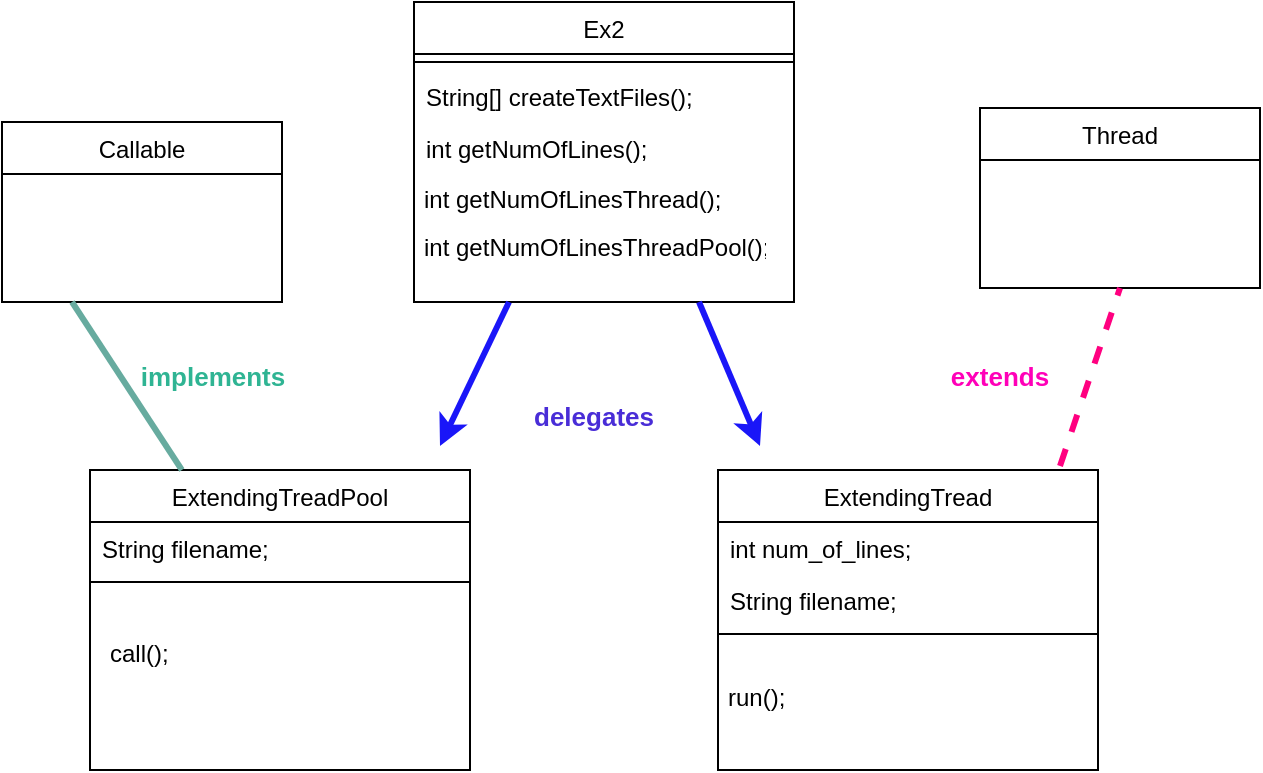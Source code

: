 <mxfile version="20.7.4" type="github">
  <diagram id="C5RBs43oDa-KdzZeNtuy" name="Page-1">
    <mxGraphModel dx="1397" dy="764" grid="1" gridSize="10" guides="1" tooltips="1" connect="1" arrows="1" fold="1" page="1" pageScale="1" pageWidth="827" pageHeight="1169" math="0" shadow="0">
      <root>
        <mxCell id="WIyWlLk6GJQsqaUBKTNV-0" />
        <mxCell id="WIyWlLk6GJQsqaUBKTNV-1" parent="WIyWlLk6GJQsqaUBKTNV-0" />
        <mxCell id="zkfFHV4jXpPFQw0GAbJ--17" value="Ex2" style="swimlane;fontStyle=0;align=center;verticalAlign=top;childLayout=stackLayout;horizontal=1;startSize=26;horizontalStack=0;resizeParent=1;resizeLast=0;collapsible=1;marginBottom=0;rounded=0;shadow=0;strokeWidth=1;" parent="WIyWlLk6GJQsqaUBKTNV-1" vertex="1">
          <mxGeometry x="327" y="158" width="190" height="150" as="geometry">
            <mxRectangle x="550" y="140" width="160" height="26" as="alternateBounds" />
          </mxGeometry>
        </mxCell>
        <mxCell id="zkfFHV4jXpPFQw0GAbJ--23" value="" style="line;html=1;strokeWidth=1;align=left;verticalAlign=middle;spacingTop=-1;spacingLeft=3;spacingRight=3;rotatable=0;labelPosition=right;points=[];portConstraint=eastwest;" parent="zkfFHV4jXpPFQw0GAbJ--17" vertex="1">
          <mxGeometry y="26" width="190" height="8" as="geometry" />
        </mxCell>
        <mxCell id="zkfFHV4jXpPFQw0GAbJ--24" value="String[] createTextFiles();&#xa;" style="text;align=left;verticalAlign=top;spacingLeft=4;spacingRight=4;overflow=hidden;rotatable=0;points=[[0,0.5],[1,0.5]];portConstraint=eastwest;" parent="zkfFHV4jXpPFQw0GAbJ--17" vertex="1">
          <mxGeometry y="34" width="190" height="26" as="geometry" />
        </mxCell>
        <mxCell id="zkfFHV4jXpPFQw0GAbJ--25" value="int getNumOfLines();" style="text;align=left;verticalAlign=top;spacingLeft=4;spacingRight=4;overflow=hidden;rotatable=0;points=[[0,0.5],[1,0.5]];portConstraint=eastwest;" parent="zkfFHV4jXpPFQw0GAbJ--17" vertex="1">
          <mxGeometry y="60" width="190" height="26" as="geometry" />
        </mxCell>
        <mxCell id="l6jbYOwdFvzlGcIxhE_--4" value="int getNumOfLinesThread();" style="text;align=left;verticalAlign=top;spacingLeft=4;spacingRight=4;overflow=hidden;rotatable=0;points=[[0,0.5],[1,0.5]];portConstraint=eastwest;" vertex="1" parent="WIyWlLk6GJQsqaUBKTNV-1">
          <mxGeometry x="326" y="243" width="160" height="26" as="geometry" />
        </mxCell>
        <mxCell id="l6jbYOwdFvzlGcIxhE_--5" value="int getNumOfLinesThreadPool();" style="text;align=left;verticalAlign=top;spacingLeft=4;spacingRight=4;overflow=hidden;rotatable=0;points=[[0,0.5],[1,0.5]];portConstraint=eastwest;" vertex="1" parent="WIyWlLk6GJQsqaUBKTNV-1">
          <mxGeometry x="326" y="267" width="182" height="26" as="geometry" />
        </mxCell>
        <mxCell id="l6jbYOwdFvzlGcIxhE_--7" value="" style="endArrow=classic;html=1;rounded=0;exitX=0.75;exitY=1;exitDx=0;exitDy=0;strokeColor=#1a16f8;strokeWidth=3;" edge="1" parent="WIyWlLk6GJQsqaUBKTNV-1" source="zkfFHV4jXpPFQw0GAbJ--17">
          <mxGeometry width="50" height="50" relative="1" as="geometry">
            <mxPoint x="420" y="350" as="sourcePoint" />
            <mxPoint x="500" y="380" as="targetPoint" />
          </mxGeometry>
        </mxCell>
        <mxCell id="l6jbYOwdFvzlGcIxhE_--8" value="" style="endArrow=classic;html=1;rounded=0;exitX=0.25;exitY=1;exitDx=0;exitDy=0;strokeColor=#1a16f8;strokeWidth=3;" edge="1" parent="WIyWlLk6GJQsqaUBKTNV-1" source="zkfFHV4jXpPFQw0GAbJ--17">
          <mxGeometry width="50" height="50" relative="1" as="geometry">
            <mxPoint x="337.5" y="314" as="sourcePoint" />
            <mxPoint x="340" y="380" as="targetPoint" />
          </mxGeometry>
        </mxCell>
        <mxCell id="l6jbYOwdFvzlGcIxhE_--9" value="&lt;font size=&quot;1&quot; color=&quot;#492dd7&quot;&gt;&lt;b style=&quot;font-size: 13px;&quot;&gt;delegates&lt;/b&gt;&lt;/font&gt;" style="text;html=1;strokeColor=none;fillColor=none;align=center;verticalAlign=middle;whiteSpace=wrap;rounded=0;" vertex="1" parent="WIyWlLk6GJQsqaUBKTNV-1">
          <mxGeometry x="387" y="350" width="60" height="30" as="geometry" />
        </mxCell>
        <mxCell id="l6jbYOwdFvzlGcIxhE_--10" value="ExtendingTread" style="swimlane;fontStyle=0;align=center;verticalAlign=top;childLayout=stackLayout;horizontal=1;startSize=26;horizontalStack=0;resizeParent=1;resizeLast=0;collapsible=1;marginBottom=0;rounded=0;shadow=0;strokeWidth=1;" vertex="1" parent="WIyWlLk6GJQsqaUBKTNV-1">
          <mxGeometry x="479" y="392" width="190" height="150" as="geometry">
            <mxRectangle x="550" y="140" width="160" height="26" as="alternateBounds" />
          </mxGeometry>
        </mxCell>
        <mxCell id="l6jbYOwdFvzlGcIxhE_--12" value="int num_of_lines;" style="text;align=left;verticalAlign=top;spacingLeft=4;spacingRight=4;overflow=hidden;rotatable=0;points=[[0,0.5],[1,0.5]];portConstraint=eastwest;" vertex="1" parent="l6jbYOwdFvzlGcIxhE_--10">
          <mxGeometry y="26" width="190" height="26" as="geometry" />
        </mxCell>
        <mxCell id="l6jbYOwdFvzlGcIxhE_--13" value="String filename;" style="text;align=left;verticalAlign=top;spacingLeft=4;spacingRight=4;overflow=hidden;rotatable=0;points=[[0,0.5],[1,0.5]];portConstraint=eastwest;" vertex="1" parent="l6jbYOwdFvzlGcIxhE_--10">
          <mxGeometry y="52" width="190" height="26" as="geometry" />
        </mxCell>
        <mxCell id="l6jbYOwdFvzlGcIxhE_--11" value="" style="line;html=1;strokeWidth=1;align=left;verticalAlign=middle;spacingTop=-1;spacingLeft=3;spacingRight=3;rotatable=0;labelPosition=right;points=[];portConstraint=eastwest;" vertex="1" parent="l6jbYOwdFvzlGcIxhE_--10">
          <mxGeometry y="78" width="190" height="8" as="geometry" />
        </mxCell>
        <mxCell id="l6jbYOwdFvzlGcIxhE_--14" value="Thread" style="swimlane;fontStyle=0;align=center;verticalAlign=top;childLayout=stackLayout;horizontal=1;startSize=26;horizontalStack=0;resizeParent=1;resizeLast=0;collapsible=1;marginBottom=0;rounded=0;shadow=0;strokeWidth=1;" vertex="1" parent="WIyWlLk6GJQsqaUBKTNV-1">
          <mxGeometry x="610" y="211" width="140" height="90" as="geometry">
            <mxRectangle x="550" y="140" width="160" height="26" as="alternateBounds" />
          </mxGeometry>
        </mxCell>
        <mxCell id="l6jbYOwdFvzlGcIxhE_--18" value="" style="endArrow=none;dashed=1;html=1;rounded=0;strokeColor=#FF0080;fontSize=13;fontColor=#492dd7;entryX=0.5;entryY=1;entryDx=0;entryDy=0;strokeWidth=3;" edge="1" parent="WIyWlLk6GJQsqaUBKTNV-1" target="l6jbYOwdFvzlGcIxhE_--14">
          <mxGeometry width="50" height="50" relative="1" as="geometry">
            <mxPoint x="650" y="390" as="sourcePoint" />
            <mxPoint x="540" y="440" as="targetPoint" />
          </mxGeometry>
        </mxCell>
        <mxCell id="l6jbYOwdFvzlGcIxhE_--19" value="&lt;font color=&quot;#ff00b8&quot; size=&quot;1&quot;&gt;&lt;b style=&quot;font-size: 13px;&quot;&gt;extends&lt;/b&gt;&lt;/font&gt;" style="text;html=1;strokeColor=none;fillColor=none;align=center;verticalAlign=middle;whiteSpace=wrap;rounded=0;labelBorderColor=none;" vertex="1" parent="WIyWlLk6GJQsqaUBKTNV-1">
          <mxGeometry x="590" y="330" width="60" height="30" as="geometry" />
        </mxCell>
        <mxCell id="l6jbYOwdFvzlGcIxhE_--20" value="run();" style="text;align=left;verticalAlign=top;spacingLeft=4;spacingRight=4;overflow=hidden;rotatable=0;points=[[0,0.5],[1,0.5]];portConstraint=eastwest;" vertex="1" parent="WIyWlLk6GJQsqaUBKTNV-1">
          <mxGeometry x="478" y="492" width="190" height="26" as="geometry" />
        </mxCell>
        <mxCell id="l6jbYOwdFvzlGcIxhE_--21" value="ExtendingTreadPool" style="swimlane;fontStyle=0;align=center;verticalAlign=top;childLayout=stackLayout;horizontal=1;startSize=26;horizontalStack=0;resizeParent=1;resizeLast=0;collapsible=1;marginBottom=0;rounded=0;shadow=0;strokeWidth=1;" vertex="1" parent="WIyWlLk6GJQsqaUBKTNV-1">
          <mxGeometry x="165" y="392" width="190" height="150" as="geometry">
            <mxRectangle x="550" y="140" width="160" height="26" as="alternateBounds" />
          </mxGeometry>
        </mxCell>
        <mxCell id="l6jbYOwdFvzlGcIxhE_--23" value="String filename;" style="text;align=left;verticalAlign=top;spacingLeft=4;spacingRight=4;overflow=hidden;rotatable=0;points=[[0,0.5],[1,0.5]];portConstraint=eastwest;" vertex="1" parent="l6jbYOwdFvzlGcIxhE_--21">
          <mxGeometry y="26" width="190" height="26" as="geometry" />
        </mxCell>
        <mxCell id="l6jbYOwdFvzlGcIxhE_--24" value="" style="line;html=1;strokeWidth=1;align=left;verticalAlign=middle;spacingTop=-1;spacingLeft=3;spacingRight=3;rotatable=0;labelPosition=right;points=[];portConstraint=eastwest;" vertex="1" parent="l6jbYOwdFvzlGcIxhE_--21">
          <mxGeometry y="52" width="190" height="8" as="geometry" />
        </mxCell>
        <mxCell id="l6jbYOwdFvzlGcIxhE_--25" value="call();" style="text;align=left;verticalAlign=top;spacingLeft=4;spacingRight=4;overflow=hidden;rotatable=0;points=[[0,0.5],[1,0.5]];portConstraint=eastwest;" vertex="1" parent="WIyWlLk6GJQsqaUBKTNV-1">
          <mxGeometry x="169" y="470" width="190" height="26" as="geometry" />
        </mxCell>
        <mxCell id="l6jbYOwdFvzlGcIxhE_--26" value="Callable" style="swimlane;fontStyle=0;align=center;verticalAlign=top;childLayout=stackLayout;horizontal=1;startSize=26;horizontalStack=0;resizeParent=1;resizeLast=0;collapsible=1;marginBottom=0;rounded=0;shadow=0;strokeWidth=1;" vertex="1" parent="WIyWlLk6GJQsqaUBKTNV-1">
          <mxGeometry x="121" y="218" width="140" height="90" as="geometry">
            <mxRectangle x="550" y="140" width="160" height="26" as="alternateBounds" />
          </mxGeometry>
        </mxCell>
        <mxCell id="l6jbYOwdFvzlGcIxhE_--27" value="" style="endArrow=none;html=1;rounded=0;strokeColor=#67AB9F;strokeWidth=3;fontSize=13;fontColor=#67AB9F;entryX=0.25;entryY=1;entryDx=0;entryDy=0;" edge="1" parent="WIyWlLk6GJQsqaUBKTNV-1" source="l6jbYOwdFvzlGcIxhE_--21" target="l6jbYOwdFvzlGcIxhE_--26">
          <mxGeometry width="50" height="50" relative="1" as="geometry">
            <mxPoint x="490" y="490" as="sourcePoint" />
            <mxPoint x="540" y="440" as="targetPoint" />
          </mxGeometry>
        </mxCell>
        <mxCell id="l6jbYOwdFvzlGcIxhE_--28" value="&lt;span style=&quot;font-size: 13px;&quot;&gt;&lt;b style=&quot;&quot;&gt;&lt;font&gt;implements&lt;/font&gt;&lt;/b&gt;&lt;/span&gt;" style="text;html=1;strokeColor=none;fillColor=none;align=center;verticalAlign=middle;whiteSpace=wrap;rounded=0;labelBorderColor=none;fontColor=#2fb493;" vertex="1" parent="WIyWlLk6GJQsqaUBKTNV-1">
          <mxGeometry x="192" y="330" width="69" height="30" as="geometry" />
        </mxCell>
      </root>
    </mxGraphModel>
  </diagram>
</mxfile>
